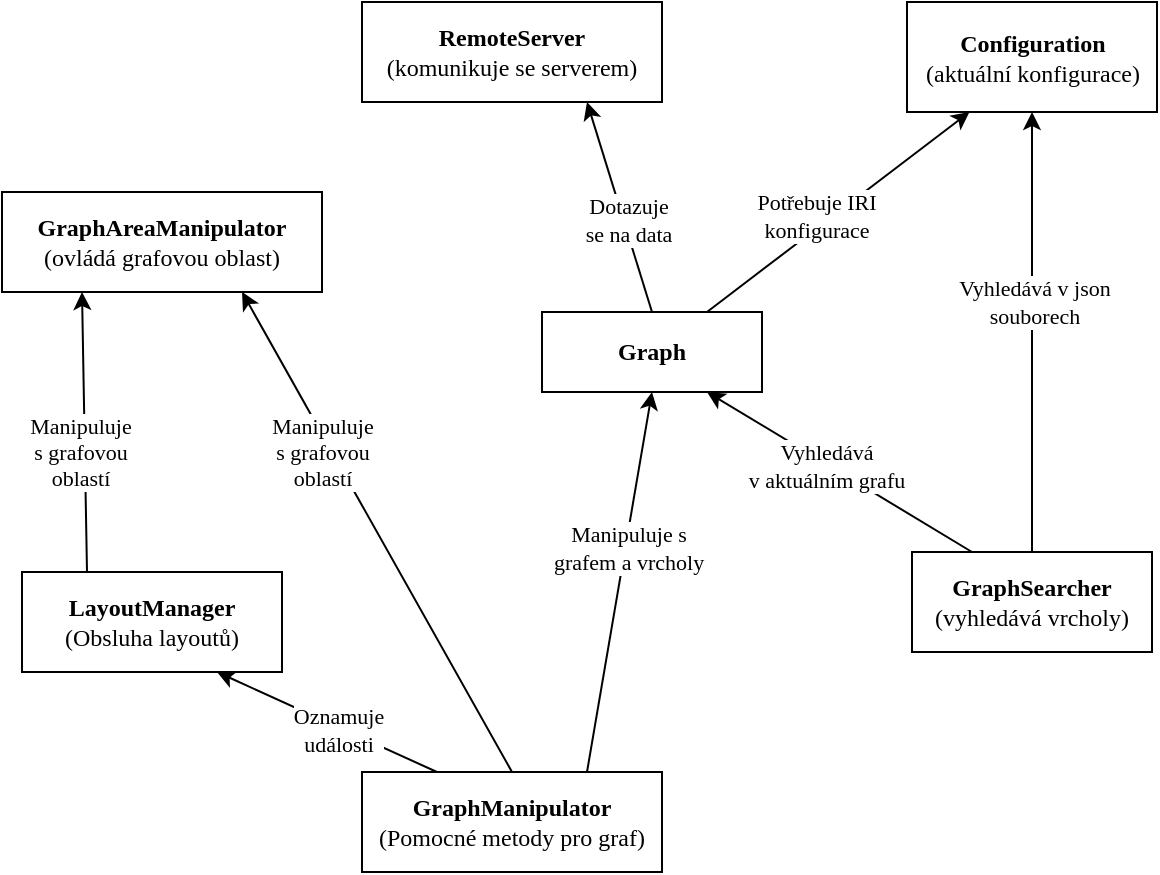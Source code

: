 <mxfile version="13.4.9" type="device"><diagram id="YzSQh402NAc7yzIZ1MmO" name="Page-1"><mxGraphModel dx="2062" dy="1129" grid="1" gridSize="10" guides="1" tooltips="1" connect="1" arrows="1" fold="1" page="1" pageScale="1" pageWidth="827" pageHeight="1169" math="0" shadow="0" extFonts="CMU Sans Serif Roman^https://www.fontsquirrel.com/fonts/download/computer-modern"><root><mxCell id="0"/><mxCell id="1" parent="0"/><mxCell id="Bq3VAtnKe72LtJB8cT6s-2" value="&lt;span&gt;&lt;b&gt;RemoteServer&lt;/b&gt;&lt;/span&gt;&lt;br&gt;&lt;span&gt;(komunikuje se serverem)&lt;/span&gt;" style="rounded=0;whiteSpace=wrap;html=1;fontFamily=CMU Sans Serif Roman;" parent="1" vertex="1"><mxGeometry x="240" y="65" width="150" height="50" as="geometry"/></mxCell><mxCell id="Bq3VAtnKe72LtJB8cT6s-8" style="rounded=0;orthogonalLoop=1;jettySize=auto;html=1;exitX=0.5;exitY=0;exitDx=0;exitDy=0;entryX=0.75;entryY=1;entryDx=0;entryDy=0;fontFamily=CMU Sans Serif Roman;" parent="1" source="Bq3VAtnKe72LtJB8cT6s-4" target="Bq3VAtnKe72LtJB8cT6s-2" edge="1"><mxGeometry relative="1" as="geometry"/></mxCell><mxCell id="Bq3VAtnKe72LtJB8cT6s-16" value="Dotazuje&lt;br&gt;se na data" style="edgeLabel;html=1;align=center;verticalAlign=middle;resizable=0;points=[];fontFamily=CMU Sans Serif Roman;" parent="Bq3VAtnKe72LtJB8cT6s-8" vertex="1" connectable="0"><mxGeometry x="-0.1" y="1" relative="1" as="geometry"><mxPoint x="3.5" y="1" as="offset"/></mxGeometry></mxCell><mxCell id="Bq3VAtnKe72LtJB8cT6s-22" style="edgeStyle=none;rounded=0;orthogonalLoop=1;jettySize=auto;html=1;exitX=0.75;exitY=0;exitDx=0;exitDy=0;entryX=0.25;entryY=1;entryDx=0;entryDy=0;fontFamily=CMU Sans Serif Roman;" parent="1" source="Bq3VAtnKe72LtJB8cT6s-4" target="Bq3VAtnKe72LtJB8cT6s-3" edge="1"><mxGeometry relative="1" as="geometry"/></mxCell><mxCell id="PmHWYdxgb_-4GZEMdRI0-1" value="Potřebuje IRI&lt;br&gt;konfigurace" style="edgeLabel;html=1;align=center;verticalAlign=middle;resizable=0;points=[];fontFamily=CMU Sans Serif Roman;" parent="Bq3VAtnKe72LtJB8cT6s-22" vertex="1" connectable="0"><mxGeometry x="0.174" y="-1" relative="1" as="geometry"><mxPoint x="-23.48" y="10.09" as="offset"/></mxGeometry></mxCell><mxCell id="Bq3VAtnKe72LtJB8cT6s-4" value="&lt;b&gt;Graph&lt;/b&gt;" style="rounded=0;whiteSpace=wrap;html=1;fontFamily=CMU Sans Serif Roman;spacingRight=0;" parent="1" vertex="1"><mxGeometry x="330" y="220" width="110" height="40" as="geometry"/></mxCell><mxCell id="Bq3VAtnKe72LtJB8cT6s-5" value="&lt;b&gt;GraphAreaManipulator&lt;/b&gt;&lt;br&gt;(ovládá grafovou oblast)" style="rounded=0;whiteSpace=wrap;html=1;fontFamily=CMU Sans Serif Roman;" parent="1" vertex="1"><mxGeometry x="60" y="160" width="160" height="50" as="geometry"/></mxCell><mxCell id="Bq3VAtnKe72LtJB8cT6s-11" style="edgeStyle=none;rounded=0;orthogonalLoop=1;jettySize=auto;html=1;exitX=0.5;exitY=0;exitDx=0;exitDy=0;entryX=0.75;entryY=1;entryDx=0;entryDy=0;fontFamily=CMU Sans Serif Roman;" parent="1" source="Bq3VAtnKe72LtJB8cT6s-6" target="Bq3VAtnKe72LtJB8cT6s-5" edge="1"><mxGeometry relative="1" as="geometry"/></mxCell><mxCell id="PmHWYdxgb_-4GZEMdRI0-4" value="Manipuluje&lt;br&gt;s grafovou&lt;br&gt;oblastí" style="edgeLabel;html=1;align=center;verticalAlign=middle;resizable=0;points=[];fontFamily=CMU Sans Serif Roman;" parent="Bq3VAtnKe72LtJB8cT6s-11" vertex="1" connectable="0"><mxGeometry x="0.046" y="-3" relative="1" as="geometry"><mxPoint x="-27.11" y="-32.9" as="offset"/></mxGeometry></mxCell><mxCell id="Bq3VAtnKe72LtJB8cT6s-14" style="edgeStyle=none;rounded=0;orthogonalLoop=1;jettySize=auto;html=1;exitX=0.25;exitY=0;exitDx=0;exitDy=0;entryX=0.75;entryY=1;entryDx=0;entryDy=0;fontFamily=CMU Sans Serif Roman;" parent="1" source="Bq3VAtnKe72LtJB8cT6s-6" target="Bq3VAtnKe72LtJB8cT6s-13" edge="1"><mxGeometry relative="1" as="geometry"/></mxCell><mxCell id="Bq3VAtnKe72LtJB8cT6s-18" value="Oznamuje&lt;br&gt;události" style="edgeLabel;html=1;align=center;verticalAlign=middle;resizable=0;points=[];fontFamily=CMU Sans Serif Roman;" parent="Bq3VAtnKe72LtJB8cT6s-14" vertex="1" connectable="0"><mxGeometry x="-0.11" y="1" relative="1" as="geometry"><mxPoint as="offset"/></mxGeometry></mxCell><mxCell id="Bq3VAtnKe72LtJB8cT6s-28" style="edgeStyle=none;rounded=0;orthogonalLoop=1;jettySize=auto;html=1;exitX=0.75;exitY=0;exitDx=0;exitDy=0;entryX=0.5;entryY=1;entryDx=0;entryDy=0;fontFamily=CMU Sans Serif Roman;" parent="1" source="Bq3VAtnKe72LtJB8cT6s-6" target="Bq3VAtnKe72LtJB8cT6s-4" edge="1"><mxGeometry relative="1" as="geometry"/></mxCell><mxCell id="PmHWYdxgb_-4GZEMdRI0-3" value="Manipuluje s&lt;br&gt;grafem a vrcholy" style="edgeLabel;html=1;align=center;verticalAlign=middle;resizable=0;points=[];fontFamily=CMU Sans Serif Roman;" parent="Bq3VAtnKe72LtJB8cT6s-28" vertex="1" connectable="0"><mxGeometry x="0.182" y="-1" relative="1" as="geometry"><mxPoint as="offset"/></mxGeometry></mxCell><mxCell id="Bq3VAtnKe72LtJB8cT6s-6" value="&lt;b&gt;GraphManipulator&lt;/b&gt;&lt;br&gt;(Pomocné metody pro graf)" style="rounded=0;whiteSpace=wrap;html=1;fontFamily=CMU Sans Serif Roman;" parent="1" vertex="1"><mxGeometry x="240" y="450" width="150" height="50" as="geometry"/></mxCell><mxCell id="Bq3VAtnKe72LtJB8cT6s-15" style="edgeStyle=none;rounded=0;orthogonalLoop=1;jettySize=auto;html=1;exitX=0.25;exitY=0;exitDx=0;exitDy=0;entryX=0.25;entryY=1;entryDx=0;entryDy=0;fontFamily=CMU Sans Serif Roman;" parent="1" source="Bq3VAtnKe72LtJB8cT6s-13" target="Bq3VAtnKe72LtJB8cT6s-5" edge="1"><mxGeometry relative="1" as="geometry"/></mxCell><mxCell id="Bq3VAtnKe72LtJB8cT6s-19" value="Manipuluje&lt;br&gt;s grafovou&lt;br&gt;oblastí" style="edgeLabel;html=1;align=center;verticalAlign=middle;resizable=0;points=[];fontFamily=CMU Sans Serif Roman;" parent="Bq3VAtnKe72LtJB8cT6s-15" vertex="1" connectable="0"><mxGeometry x="-0.232" y="-1" relative="1" as="geometry"><mxPoint x="-4.12" y="-6.02" as="offset"/></mxGeometry></mxCell><mxCell id="Bq3VAtnKe72LtJB8cT6s-13" value="&lt;b&gt;LayoutManager&lt;/b&gt;&lt;br&gt;(Obsluha layoutů)" style="rounded=0;whiteSpace=wrap;html=1;fontFamily=CMU Sans Serif Roman;" parent="1" vertex="1"><mxGeometry x="70" y="350" width="130" height="50" as="geometry"/></mxCell><mxCell id="Bq3VAtnKe72LtJB8cT6s-3" value="&lt;span&gt;&lt;b&gt;Configuration&lt;/b&gt;&lt;/span&gt;&lt;br&gt;&lt;span&gt;(aktuální konfigurace)&lt;/span&gt;" style="rounded=0;whiteSpace=wrap;html=1;fontFamily=CMU Sans Serif Roman;" parent="1" vertex="1"><mxGeometry x="512.5" y="65" width="125" height="55" as="geometry"/></mxCell><mxCell id="Bq3VAtnKe72LtJB8cT6s-24" style="edgeStyle=none;rounded=0;orthogonalLoop=1;jettySize=auto;html=1;exitX=0.25;exitY=0;exitDx=0;exitDy=0;entryX=0.75;entryY=1;entryDx=0;entryDy=0;fontFamily=CMU Sans Serif Roman;" parent="1" source="Bq3VAtnKe72LtJB8cT6s-21" target="Bq3VAtnKe72LtJB8cT6s-4" edge="1"><mxGeometry relative="1" as="geometry"/></mxCell><mxCell id="Bq3VAtnKe72LtJB8cT6s-26" value="Vyhledává&lt;br&gt;v aktuálním grafu" style="edgeLabel;html=1;align=center;verticalAlign=middle;resizable=0;points=[];fontFamily=CMU Sans Serif Roman;" parent="Bq3VAtnKe72LtJB8cT6s-24" vertex="1" connectable="0"><mxGeometry x="-0.242" y="-2" relative="1" as="geometry"><mxPoint x="-24.14" y="-11.69" as="offset"/></mxGeometry></mxCell><mxCell id="Bq3VAtnKe72LtJB8cT6s-25" style="edgeStyle=none;rounded=0;orthogonalLoop=1;jettySize=auto;html=1;exitX=0.5;exitY=0;exitDx=0;exitDy=0;fontFamily=CMU Sans Serif Roman;entryX=0.5;entryY=1;entryDx=0;entryDy=0;" parent="1" source="Bq3VAtnKe72LtJB8cT6s-21" target="Bq3VAtnKe72LtJB8cT6s-3" edge="1"><mxGeometry relative="1" as="geometry"/></mxCell><mxCell id="Bq3VAtnKe72LtJB8cT6s-27" value="Vyhledává v json&lt;br&gt;souborech" style="edgeLabel;html=1;align=center;verticalAlign=middle;resizable=0;points=[];fontFamily=CMU Sans Serif Roman;" parent="Bq3VAtnKe72LtJB8cT6s-25" vertex="1" connectable="0"><mxGeometry x="0.128" y="-1" relative="1" as="geometry"><mxPoint y="-1" as="offset"/></mxGeometry></mxCell><mxCell id="Bq3VAtnKe72LtJB8cT6s-21" value="&lt;b&gt;GraphSearcher&lt;/b&gt;&lt;br&gt;(vyhledává vrcholy)" style="rounded=0;whiteSpace=wrap;html=1;fontFamily=CMU Sans Serif Roman;" parent="1" vertex="1"><mxGeometry x="515" y="340" width="120" height="50" as="geometry"/></mxCell></root></mxGraphModel></diagram></mxfile>